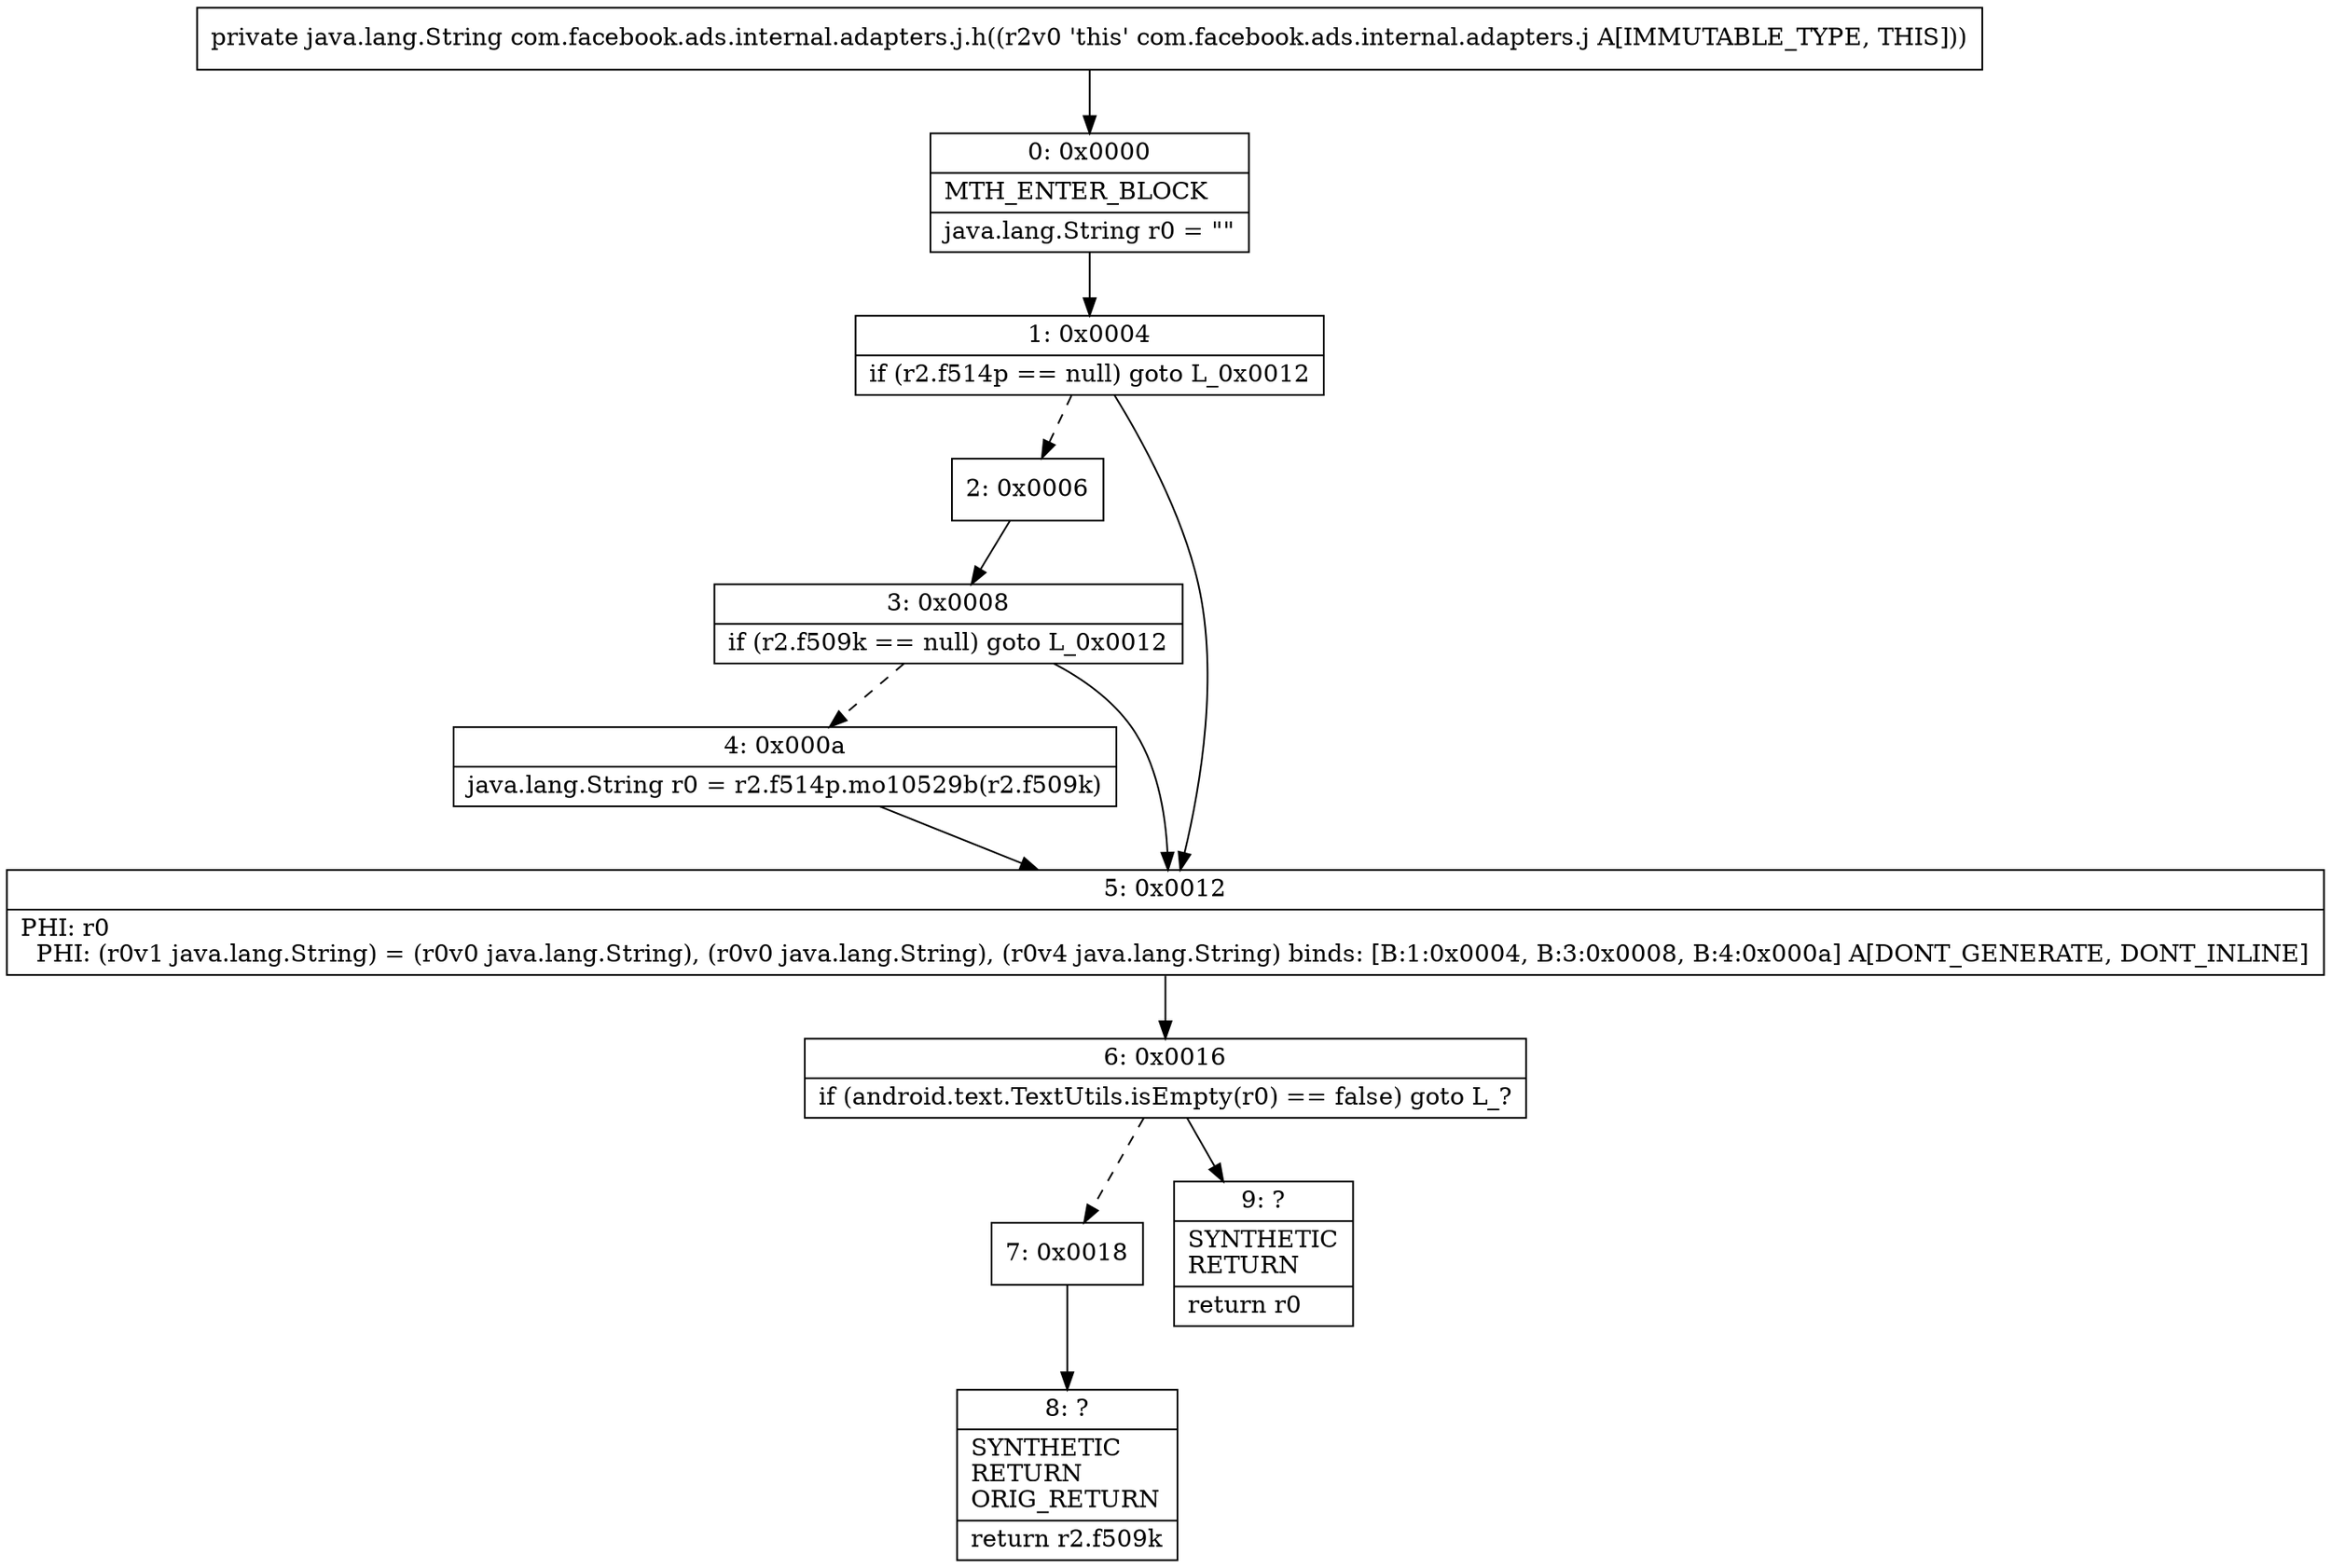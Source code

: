 digraph "CFG forcom.facebook.ads.internal.adapters.j.h()Ljava\/lang\/String;" {
Node_0 [shape=record,label="{0\:\ 0x0000|MTH_ENTER_BLOCK\l|java.lang.String r0 = \"\"\l}"];
Node_1 [shape=record,label="{1\:\ 0x0004|if (r2.f514p == null) goto L_0x0012\l}"];
Node_2 [shape=record,label="{2\:\ 0x0006}"];
Node_3 [shape=record,label="{3\:\ 0x0008|if (r2.f509k == null) goto L_0x0012\l}"];
Node_4 [shape=record,label="{4\:\ 0x000a|java.lang.String r0 = r2.f514p.mo10529b(r2.f509k)\l}"];
Node_5 [shape=record,label="{5\:\ 0x0012|PHI: r0 \l  PHI: (r0v1 java.lang.String) = (r0v0 java.lang.String), (r0v0 java.lang.String), (r0v4 java.lang.String) binds: [B:1:0x0004, B:3:0x0008, B:4:0x000a] A[DONT_GENERATE, DONT_INLINE]\l}"];
Node_6 [shape=record,label="{6\:\ 0x0016|if (android.text.TextUtils.isEmpty(r0) == false) goto L_?\l}"];
Node_7 [shape=record,label="{7\:\ 0x0018}"];
Node_8 [shape=record,label="{8\:\ ?|SYNTHETIC\lRETURN\lORIG_RETURN\l|return r2.f509k\l}"];
Node_9 [shape=record,label="{9\:\ ?|SYNTHETIC\lRETURN\l|return r0\l}"];
MethodNode[shape=record,label="{private java.lang.String com.facebook.ads.internal.adapters.j.h((r2v0 'this' com.facebook.ads.internal.adapters.j A[IMMUTABLE_TYPE, THIS])) }"];
MethodNode -> Node_0;
Node_0 -> Node_1;
Node_1 -> Node_2[style=dashed];
Node_1 -> Node_5;
Node_2 -> Node_3;
Node_3 -> Node_4[style=dashed];
Node_3 -> Node_5;
Node_4 -> Node_5;
Node_5 -> Node_6;
Node_6 -> Node_7[style=dashed];
Node_6 -> Node_9;
Node_7 -> Node_8;
}

